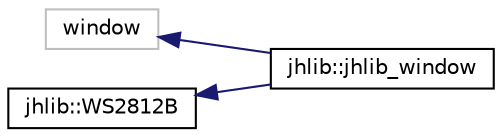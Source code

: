 digraph "Graphical Class Hierarchy"
{
  edge [fontname="Helvetica",fontsize="10",labelfontname="Helvetica",labelfontsize="10"];
  node [fontname="Helvetica",fontsize="10",shape=record];
  rankdir="LR";
  Node2 [label="window",height=0.2,width=0.4,color="grey75", fillcolor="white", style="filled"];
  Node2 -> Node1 [dir="back",color="midnightblue",fontsize="10",style="solid",fontname="Helvetica"];
  Node1 [label="jhlib::jhlib_window",height=0.2,width=0.4,color="black", fillcolor="white", style="filled",URL="$classjhlib_1_1jhlib__window.html",tooltip="This class lets a user make a window containing WS2812B LEDs. "];
  Node0 [label="jhlib::WS2812B",height=0.2,width=0.4,color="black", fillcolor="white", style="filled",URL="$classjhlib_1_1WS2812B.html",tooltip="This class lets a user define and controll a certain amount of WS2812B LEDs. "];
  Node0 -> Node1 [dir="back",color="midnightblue",fontsize="10",style="solid",fontname="Helvetica"];
}
